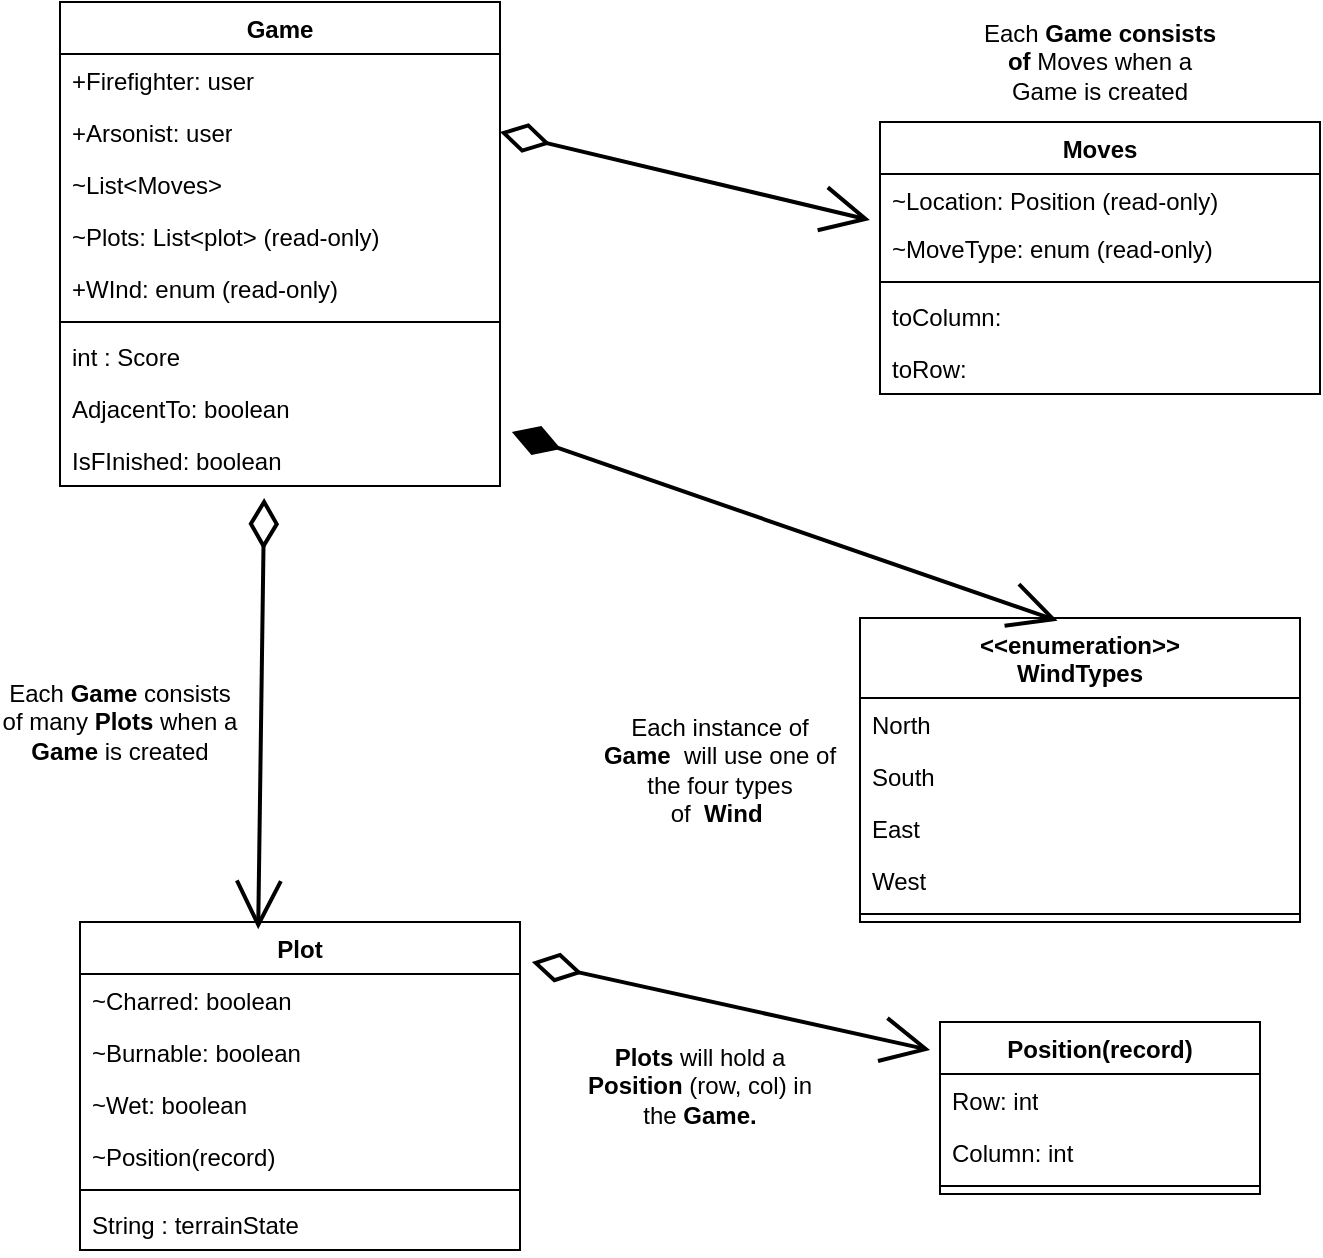 <mxfile version="24.8.3">
  <diagram name="Page-1" id="W8P2e8QXl9jIIrar-pqP">
    <mxGraphModel dx="1674" dy="772" grid="1" gridSize="10" guides="1" tooltips="1" connect="1" arrows="1" fold="1" page="1" pageScale="1" pageWidth="850" pageHeight="1100" math="0" shadow="0">
      <root>
        <mxCell id="0" />
        <mxCell id="1" parent="0" />
        <mxCell id="U3xS2Xd4ZOhI2V2aKV24-5" value="Moves" style="swimlane;fontStyle=1;align=center;verticalAlign=top;childLayout=stackLayout;horizontal=1;startSize=26;horizontalStack=0;resizeParent=1;resizeParentMax=0;resizeLast=0;collapsible=1;marginBottom=0;whiteSpace=wrap;html=1;" parent="1" vertex="1">
          <mxGeometry x="530" y="110" width="220" height="136" as="geometry" />
        </mxCell>
        <mxCell id="U3xS2Xd4ZOhI2V2aKV24-6" value="~Location: Position (read-only)" style="text;strokeColor=none;fillColor=none;align=left;verticalAlign=top;spacingLeft=4;spacingRight=4;overflow=hidden;rotatable=0;points=[[0,0.5],[1,0.5]];portConstraint=eastwest;whiteSpace=wrap;html=1;" parent="U3xS2Xd4ZOhI2V2aKV24-5" vertex="1">
          <mxGeometry y="26" width="220" height="24" as="geometry" />
        </mxCell>
        <mxCell id="sLbZc5f34y555rs3LQ_W-33" value="~MoveType: enum (read-only)" style="text;strokeColor=none;fillColor=none;align=left;verticalAlign=top;spacingLeft=4;spacingRight=4;overflow=hidden;rotatable=0;points=[[0,0.5],[1,0.5]];portConstraint=eastwest;whiteSpace=wrap;html=1;" parent="U3xS2Xd4ZOhI2V2aKV24-5" vertex="1">
          <mxGeometry y="50" width="220" height="26" as="geometry" />
        </mxCell>
        <mxCell id="U3xS2Xd4ZOhI2V2aKV24-7" value="" style="line;strokeWidth=1;fillColor=none;align=left;verticalAlign=middle;spacingTop=-1;spacingLeft=3;spacingRight=3;rotatable=0;labelPosition=right;points=[];portConstraint=eastwest;strokeColor=inherit;" parent="U3xS2Xd4ZOhI2V2aKV24-5" vertex="1">
          <mxGeometry y="76" width="220" height="8" as="geometry" />
        </mxCell>
        <mxCell id="sLbZc5f34y555rs3LQ_W-39" value="toColumn:" style="text;strokeColor=none;fillColor=none;align=left;verticalAlign=top;spacingLeft=4;spacingRight=4;overflow=hidden;rotatable=0;points=[[0,0.5],[1,0.5]];portConstraint=eastwest;whiteSpace=wrap;html=1;" parent="U3xS2Xd4ZOhI2V2aKV24-5" vertex="1">
          <mxGeometry y="84" width="220" height="26" as="geometry" />
        </mxCell>
        <mxCell id="sLbZc5f34y555rs3LQ_W-40" value="toRow:&amp;nbsp;" style="text;strokeColor=none;fillColor=none;align=left;verticalAlign=top;spacingLeft=4;spacingRight=4;overflow=hidden;rotatable=0;points=[[0,0.5],[1,0.5]];portConstraint=eastwest;whiteSpace=wrap;html=1;" parent="U3xS2Xd4ZOhI2V2aKV24-5" vertex="1">
          <mxGeometry y="110" width="220" height="26" as="geometry" />
        </mxCell>
        <mxCell id="U3xS2Xd4ZOhI2V2aKV24-9" value="Game" style="swimlane;fontStyle=1;align=center;verticalAlign=top;childLayout=stackLayout;horizontal=1;startSize=26;horizontalStack=0;resizeParent=1;resizeParentMax=0;resizeLast=0;collapsible=1;marginBottom=0;whiteSpace=wrap;html=1;" parent="1" vertex="1">
          <mxGeometry x="120" y="50" width="220" height="242" as="geometry" />
        </mxCell>
        <mxCell id="sLbZc5f34y555rs3LQ_W-17" value="+Firefighter: user" style="text;strokeColor=none;fillColor=none;align=left;verticalAlign=top;spacingLeft=4;spacingRight=4;overflow=hidden;rotatable=0;points=[[0,0.5],[1,0.5]];portConstraint=eastwest;whiteSpace=wrap;html=1;" parent="U3xS2Xd4ZOhI2V2aKV24-9" vertex="1">
          <mxGeometry y="26" width="220" height="26" as="geometry" />
        </mxCell>
        <mxCell id="sLbZc5f34y555rs3LQ_W-16" value="+Arsonist: user" style="text;strokeColor=none;fillColor=none;align=left;verticalAlign=top;spacingLeft=4;spacingRight=4;overflow=hidden;rotatable=0;points=[[0,0.5],[1,0.5]];portConstraint=eastwest;whiteSpace=wrap;html=1;" parent="U3xS2Xd4ZOhI2V2aKV24-9" vertex="1">
          <mxGeometry y="52" width="220" height="26" as="geometry" />
        </mxCell>
        <mxCell id="sLbZc5f34y555rs3LQ_W-57" value="~List&amp;lt;Moves&amp;gt;" style="text;strokeColor=none;fillColor=none;align=left;verticalAlign=top;spacingLeft=4;spacingRight=4;overflow=hidden;rotatable=0;points=[[0,0.5],[1,0.5]];portConstraint=eastwest;whiteSpace=wrap;html=1;" parent="U3xS2Xd4ZOhI2V2aKV24-9" vertex="1">
          <mxGeometry y="78" width="220" height="26" as="geometry" />
        </mxCell>
        <mxCell id="mMBtxs_xHi3dSldJMzsw-3" value="~Plots: List&amp;lt;plot&amp;gt; (read-only)" style="text;strokeColor=none;fillColor=none;align=left;verticalAlign=top;spacingLeft=4;spacingRight=4;overflow=hidden;rotatable=0;points=[[0,0.5],[1,0.5]];portConstraint=eastwest;whiteSpace=wrap;html=1;" vertex="1" parent="U3xS2Xd4ZOhI2V2aKV24-9">
          <mxGeometry y="104" width="220" height="26" as="geometry" />
        </mxCell>
        <mxCell id="sLbZc5f34y555rs3LQ_W-64" value="+WInd: enum (read-only)" style="text;strokeColor=none;fillColor=none;align=left;verticalAlign=top;spacingLeft=4;spacingRight=4;overflow=hidden;rotatable=0;points=[[0,0.5],[1,0.5]];portConstraint=eastwest;whiteSpace=wrap;html=1;" parent="U3xS2Xd4ZOhI2V2aKV24-9" vertex="1">
          <mxGeometry y="130" width="220" height="26" as="geometry" />
        </mxCell>
        <mxCell id="U3xS2Xd4ZOhI2V2aKV24-11" value="" style="line;strokeWidth=1;fillColor=none;align=left;verticalAlign=middle;spacingTop=-1;spacingLeft=3;spacingRight=3;rotatable=0;labelPosition=right;points=[];portConstraint=eastwest;strokeColor=inherit;" parent="U3xS2Xd4ZOhI2V2aKV24-9" vertex="1">
          <mxGeometry y="156" width="220" height="8" as="geometry" />
        </mxCell>
        <mxCell id="U3xS2Xd4ZOhI2V2aKV24-12" value="int : Score" style="text;strokeColor=none;fillColor=none;align=left;verticalAlign=top;spacingLeft=4;spacingRight=4;overflow=hidden;rotatable=0;points=[[0,0.5],[1,0.5]];portConstraint=eastwest;whiteSpace=wrap;html=1;" parent="U3xS2Xd4ZOhI2V2aKV24-9" vertex="1">
          <mxGeometry y="164" width="220" height="26" as="geometry" />
        </mxCell>
        <mxCell id="mMBtxs_xHi3dSldJMzsw-1" value="AdjacentTo: boolean" style="text;strokeColor=none;fillColor=none;align=left;verticalAlign=top;spacingLeft=4;spacingRight=4;overflow=hidden;rotatable=0;points=[[0,0.5],[1,0.5]];portConstraint=eastwest;whiteSpace=wrap;html=1;" vertex="1" parent="U3xS2Xd4ZOhI2V2aKV24-9">
          <mxGeometry y="190" width="220" height="26" as="geometry" />
        </mxCell>
        <mxCell id="mMBtxs_xHi3dSldJMzsw-2" value="IsFInished: boolean" style="text;strokeColor=none;fillColor=none;align=left;verticalAlign=top;spacingLeft=4;spacingRight=4;overflow=hidden;rotatable=0;points=[[0,0.5],[1,0.5]];portConstraint=eastwest;whiteSpace=wrap;html=1;" vertex="1" parent="U3xS2Xd4ZOhI2V2aKV24-9">
          <mxGeometry y="216" width="220" height="26" as="geometry" />
        </mxCell>
        <mxCell id="U3xS2Xd4ZOhI2V2aKV24-17" value="Plot" style="swimlane;fontStyle=1;align=center;verticalAlign=top;childLayout=stackLayout;horizontal=1;startSize=26;horizontalStack=0;resizeParent=1;resizeParentMax=0;resizeLast=0;collapsible=1;marginBottom=0;whiteSpace=wrap;html=1;" parent="1" vertex="1">
          <mxGeometry x="130" y="510" width="220" height="164" as="geometry" />
        </mxCell>
        <mxCell id="U3xS2Xd4ZOhI2V2aKV24-18" value="~Charred: boolean" style="text;strokeColor=none;fillColor=none;align=left;verticalAlign=top;spacingLeft=4;spacingRight=4;overflow=hidden;rotatable=0;points=[[0,0.5],[1,0.5]];portConstraint=eastwest;whiteSpace=wrap;html=1;" parent="U3xS2Xd4ZOhI2V2aKV24-17" vertex="1">
          <mxGeometry y="26" width="220" height="26" as="geometry" />
        </mxCell>
        <mxCell id="sLbZc5f34y555rs3LQ_W-11" value="~Burnable: boolean" style="text;strokeColor=none;fillColor=none;align=left;verticalAlign=top;spacingLeft=4;spacingRight=4;overflow=hidden;rotatable=0;points=[[0,0.5],[1,0.5]];portConstraint=eastwest;whiteSpace=wrap;html=1;" parent="U3xS2Xd4ZOhI2V2aKV24-17" vertex="1">
          <mxGeometry y="52" width="220" height="26" as="geometry" />
        </mxCell>
        <mxCell id="sLbZc5f34y555rs3LQ_W-19" value="~Wet: boolean" style="text;strokeColor=none;fillColor=none;align=left;verticalAlign=top;spacingLeft=4;spacingRight=4;overflow=hidden;rotatable=0;points=[[0,0.5],[1,0.5]];portConstraint=eastwest;whiteSpace=wrap;html=1;" parent="U3xS2Xd4ZOhI2V2aKV24-17" vertex="1">
          <mxGeometry y="78" width="220" height="26" as="geometry" />
        </mxCell>
        <mxCell id="mMBtxs_xHi3dSldJMzsw-4" value="~Position(record)" style="text;strokeColor=none;fillColor=none;align=left;verticalAlign=top;spacingLeft=4;spacingRight=4;overflow=hidden;rotatable=0;points=[[0,0.5],[1,0.5]];portConstraint=eastwest;whiteSpace=wrap;html=1;" vertex="1" parent="U3xS2Xd4ZOhI2V2aKV24-17">
          <mxGeometry y="104" width="220" height="26" as="geometry" />
        </mxCell>
        <mxCell id="U3xS2Xd4ZOhI2V2aKV24-19" value="" style="line;strokeWidth=1;fillColor=none;align=left;verticalAlign=middle;spacingTop=-1;spacingLeft=3;spacingRight=3;rotatable=0;labelPosition=right;points=[];portConstraint=eastwest;strokeColor=inherit;" parent="U3xS2Xd4ZOhI2V2aKV24-17" vertex="1">
          <mxGeometry y="130" width="220" height="8" as="geometry" />
        </mxCell>
        <mxCell id="U3xS2Xd4ZOhI2V2aKV24-20" value="String : terrainState" style="text;strokeColor=none;fillColor=none;align=left;verticalAlign=top;spacingLeft=4;spacingRight=4;overflow=hidden;rotatable=0;points=[[0,0.5],[1,0.5]];portConstraint=eastwest;whiteSpace=wrap;html=1;" parent="U3xS2Xd4ZOhI2V2aKV24-17" vertex="1">
          <mxGeometry y="138" width="220" height="26" as="geometry" />
        </mxCell>
        <mxCell id="sLbZc5f34y555rs3LQ_W-35" value="Position(record)" style="swimlane;fontStyle=1;align=center;verticalAlign=top;childLayout=stackLayout;horizontal=1;startSize=26;horizontalStack=0;resizeParent=1;resizeParentMax=0;resizeLast=0;collapsible=1;marginBottom=0;whiteSpace=wrap;html=1;" parent="1" vertex="1">
          <mxGeometry x="560" y="560" width="160" height="86" as="geometry" />
        </mxCell>
        <mxCell id="sLbZc5f34y555rs3LQ_W-36" value="Row: int" style="text;strokeColor=none;fillColor=none;align=left;verticalAlign=top;spacingLeft=4;spacingRight=4;overflow=hidden;rotatable=0;points=[[0,0.5],[1,0.5]];portConstraint=eastwest;whiteSpace=wrap;html=1;" parent="sLbZc5f34y555rs3LQ_W-35" vertex="1">
          <mxGeometry y="26" width="160" height="26" as="geometry" />
        </mxCell>
        <mxCell id="sLbZc5f34y555rs3LQ_W-41" value="Column: int" style="text;strokeColor=none;fillColor=none;align=left;verticalAlign=top;spacingLeft=4;spacingRight=4;overflow=hidden;rotatable=0;points=[[0,0.5],[1,0.5]];portConstraint=eastwest;whiteSpace=wrap;html=1;" parent="sLbZc5f34y555rs3LQ_W-35" vertex="1">
          <mxGeometry y="52" width="160" height="26" as="geometry" />
        </mxCell>
        <mxCell id="sLbZc5f34y555rs3LQ_W-37" value="" style="line;strokeWidth=1;fillColor=none;align=left;verticalAlign=middle;spacingTop=-1;spacingLeft=3;spacingRight=3;rotatable=0;labelPosition=right;points=[];portConstraint=eastwest;strokeColor=inherit;" parent="sLbZc5f34y555rs3LQ_W-35" vertex="1">
          <mxGeometry y="78" width="160" height="8" as="geometry" />
        </mxCell>
        <mxCell id="sLbZc5f34y555rs3LQ_W-66" value="" style="endArrow=open;html=1;rounded=0;exitX=0.464;exitY=1.231;exitDx=0;exitDy=0;startArrow=diamondThin;startFill=0;strokeWidth=2;targetPerimeterSpacing=0;endSize=20;startSize=20;endFill=0;exitPerimeter=0;entryX=0.405;entryY=0.022;entryDx=0;entryDy=0;entryPerimeter=0;" parent="1" edge="1" target="U3xS2Xd4ZOhI2V2aKV24-17" source="mMBtxs_xHi3dSldJMzsw-2">
          <mxGeometry width="50" height="50" relative="1" as="geometry">
            <mxPoint x="220" y="404" as="sourcePoint" />
            <mxPoint x="219" y="550" as="targetPoint" />
          </mxGeometry>
        </mxCell>
        <mxCell id="sLbZc5f34y555rs3LQ_W-67" value="&amp;lt;&amp;lt;enumeration&amp;gt;&amp;gt;&lt;div&gt;WindTypes&lt;/div&gt;" style="swimlane;fontStyle=1;align=center;verticalAlign=top;childLayout=stackLayout;horizontal=1;startSize=40;horizontalStack=0;resizeParent=1;resizeParentMax=0;resizeLast=0;collapsible=1;marginBottom=0;whiteSpace=wrap;html=1;" parent="1" vertex="1">
          <mxGeometry x="520" y="358" width="220" height="152" as="geometry">
            <mxRectangle x="560" y="500" width="140" height="40" as="alternateBounds" />
          </mxGeometry>
        </mxCell>
        <mxCell id="sLbZc5f34y555rs3LQ_W-68" value="North" style="text;strokeColor=none;fillColor=none;align=left;verticalAlign=top;spacingLeft=4;spacingRight=4;overflow=hidden;rotatable=0;points=[[0,0.5],[1,0.5]];portConstraint=eastwest;whiteSpace=wrap;html=1;" parent="sLbZc5f34y555rs3LQ_W-67" vertex="1">
          <mxGeometry y="40" width="220" height="26" as="geometry" />
        </mxCell>
        <mxCell id="sLbZc5f34y555rs3LQ_W-73" value="South" style="text;strokeColor=none;fillColor=none;align=left;verticalAlign=top;spacingLeft=4;spacingRight=4;overflow=hidden;rotatable=0;points=[[0,0.5],[1,0.5]];portConstraint=eastwest;whiteSpace=wrap;html=1;" parent="sLbZc5f34y555rs3LQ_W-67" vertex="1">
          <mxGeometry y="66" width="220" height="26" as="geometry" />
        </mxCell>
        <mxCell id="sLbZc5f34y555rs3LQ_W-72" value="East" style="text;strokeColor=none;fillColor=none;align=left;verticalAlign=top;spacingLeft=4;spacingRight=4;overflow=hidden;rotatable=0;points=[[0,0.5],[1,0.5]];portConstraint=eastwest;whiteSpace=wrap;html=1;" parent="sLbZc5f34y555rs3LQ_W-67" vertex="1">
          <mxGeometry y="92" width="220" height="26" as="geometry" />
        </mxCell>
        <mxCell id="sLbZc5f34y555rs3LQ_W-69" value="West" style="text;strokeColor=none;fillColor=none;align=left;verticalAlign=top;spacingLeft=4;spacingRight=4;overflow=hidden;rotatable=0;points=[[0,0.5],[1,0.5]];portConstraint=eastwest;whiteSpace=wrap;html=1;" parent="sLbZc5f34y555rs3LQ_W-67" vertex="1">
          <mxGeometry y="118" width="220" height="26" as="geometry" />
        </mxCell>
        <mxCell id="sLbZc5f34y555rs3LQ_W-70" value="" style="line;strokeWidth=1;fillColor=none;align=left;verticalAlign=middle;spacingTop=-1;spacingLeft=3;spacingRight=3;rotatable=0;labelPosition=right;points=[];portConstraint=eastwest;strokeColor=inherit;" parent="sLbZc5f34y555rs3LQ_W-67" vertex="1">
          <mxGeometry y="144" width="220" height="8" as="geometry" />
        </mxCell>
        <mxCell id="sLbZc5f34y555rs3LQ_W-76" value="" style="endArrow=open;html=1;rounded=0;exitX=1;exitY=0.5;exitDx=0;exitDy=0;startArrow=diamondThin;startFill=0;strokeWidth=2;targetPerimeterSpacing=0;endSize=20;startSize=20;endFill=0;entryX=-0.023;entryY=-0.038;entryDx=0;entryDy=0;entryPerimeter=0;" parent="1" source="sLbZc5f34y555rs3LQ_W-16" edge="1" target="sLbZc5f34y555rs3LQ_W-33">
          <mxGeometry width="50" height="50" relative="1" as="geometry">
            <mxPoint x="670.41" y="44" as="sourcePoint" />
            <mxPoint x="669.41" y="190" as="targetPoint" />
          </mxGeometry>
        </mxCell>
        <mxCell id="sLbZc5f34y555rs3LQ_W-77" value="" style="endArrow=open;html=1;rounded=0;exitX=1.027;exitY=-0.038;exitDx=0;exitDy=0;startArrow=diamondThin;startFill=1;strokeWidth=2;targetPerimeterSpacing=0;endSize=20;startSize=20;endFill=0;entryX=0.449;entryY=0.009;entryDx=0;entryDy=0;entryPerimeter=0;exitPerimeter=0;" parent="1" target="sLbZc5f34y555rs3LQ_W-67" edge="1" source="mMBtxs_xHi3dSldJMzsw-2">
          <mxGeometry width="50" height="50" relative="1" as="geometry">
            <mxPoint x="341" y="310" as="sourcePoint" />
            <mxPoint x="340" y="456" as="targetPoint" />
          </mxGeometry>
        </mxCell>
        <mxCell id="sLbZc5f34y555rs3LQ_W-79" value="Each instance of &lt;b&gt;Game&amp;nbsp;&amp;nbsp;&lt;/b&gt;will use one of the four types of&amp;nbsp;&lt;b&gt;&amp;nbsp;Wind&lt;/b&gt;&amp;nbsp;" style="whiteSpace=wrap;html=1;fillColor=none;strokeColor=none;" parent="1" vertex="1">
          <mxGeometry x="390" y="404" width="120" height="60" as="geometry" />
        </mxCell>
        <mxCell id="sLbZc5f34y555rs3LQ_W-80" value="Each &lt;b&gt;Game consists of &lt;/b&gt;Moves when a Game is created&lt;span style=&quot;color: rgba(0, 0, 0, 0); font-family: monospace; font-size: 0px; text-align: start; text-wrap-mode: nowrap;&quot;&gt;%3CmxGraphModel%3E%3Croot%3E%3CmxCell%20id%3D%220%22%2F%3E%3CmxCell%20id%3D%221%22%20parent%3D%220%22%2F%3E%3CmxCell%20id%3D%222%22%20value%3D%22%22%20style%3D%22endArrow%3Dopen%3Bhtml%3D1%3Brounded%3D0%3BexitX%3D1%3BexitY%3D0.5%3BexitDx%3D0%3BexitDy%3D0%3BstartArrow%3DdiamondThin%3BstartFill%3D0%3BstrokeWidth%3D2%3BtargetPerimeterSpacing%3D0%3BendSize%3D20%3BstartSize%3D20%3BendFill%3D0%3B%22%20edge%3D%221%22%20parent%3D%221%22%3E%3CmxGeometry%20width%3D%2250%22%20height%3D%2250%22%20relative%3D%221%22%20as%3D%22geometry%22%3E%3CmxPoint%20x%3D%22220%22%20y%3D%22404%22%20as%3D%22sourcePoint%22%2F%3E%3CmxPoint%20x%3D%22219%22%20y%3D%22550%22%20as%3D%22targetPoint%22%2F%3E%3C%2FmxGeometry%3E%3C%2FmxCell%3E%3C%2Froot%3E%3C%2FmxGraphModel%3E&lt;b&gt;Moves&lt;/b&gt;&lt;/span&gt;" style="whiteSpace=wrap;html=1;strokeColor=none;fillColor=none;" parent="1" vertex="1">
          <mxGeometry x="580" y="50" width="120" height="60" as="geometry" />
        </mxCell>
        <mxCell id="sLbZc5f34y555rs3LQ_W-83" value="Each &lt;b&gt;Game&amp;nbsp;&lt;/b&gt;consists of many&lt;b&gt; Plots&lt;/b&gt;&amp;nbsp;when a &lt;b&gt;Game&lt;/b&gt;&amp;nbsp;is created&lt;span style=&quot;color: rgba(0, 0, 0, 0); font-family: monospace; font-size: 0px; text-align: start; text-wrap-mode: nowrap;&quot;&gt;%3CmxGraphModel%3E%3Croot%3E%3CmxCell%20id%3D%220%22%2F%3E%3CmxCell%20id%3D%221%22%20parent%3D%220%22%2F%3E%3CmxCell%20id%3D%222%22%20value%3D%22%22%20style%3D%22endArrow%3Dopen%3Bhtml%3D1%3Brounded%3D0%3BexitX%3D1%3BexitY%3D0.5%3BexitDx%3D0%3BexitDy%3D0%3BstartArrow%3DdiamondThin%3BstartFill%3D0%3BstrokeWidth%3D2%3BtargetPerimeterSpacing%3D0%3BendSize%3D20%3BstartSize%3D20%3BendFill%3D0%3B%22%20edge%3D%221%22%20parent%3D%221%22%3E%3CmxGeometry%20width%3D%2250%22%20height%3D%2250%22%20relative%3D%221%22%20as%3D%22geometry%22%3E%3CmxPoint%20x%3D%22220%22%20y%3D%22404%22%20as%3D%22sourcePoint%22%2F%3E%3CmxPoint%20x%3D%22219%22%20y%3D%22550%22%20as%3D%22targetPoint%22%2F%3E%3C%2FmxGeometry%3E%3C%2FmxCell%3E%3C%2Froot%3E%3C%2FmxGraphModel%3E&lt;b&gt;Moves&lt;/b&gt;&lt;/span&gt;" style="whiteSpace=wrap;html=1;strokeColor=none;fillColor=none;" parent="1" vertex="1">
          <mxGeometry x="90" y="380" width="120" height="60" as="geometry" />
        </mxCell>
        <mxCell id="mMBtxs_xHi3dSldJMzsw-5" value="" style="endArrow=open;html=1;rounded=0;exitX=1.027;exitY=-0.231;exitDx=0;exitDy=0;startArrow=diamondThin;startFill=0;strokeWidth=2;targetPerimeterSpacing=0;endSize=20;startSize=20;endFill=0;exitPerimeter=0;entryX=-0.031;entryY=0.163;entryDx=0;entryDy=0;entryPerimeter=0;" edge="1" parent="1" source="U3xS2Xd4ZOhI2V2aKV24-18" target="sLbZc5f34y555rs3LQ_W-35">
          <mxGeometry width="50" height="50" relative="1" as="geometry">
            <mxPoint x="433" y="430" as="sourcePoint" />
            <mxPoint x="430" y="646" as="targetPoint" />
          </mxGeometry>
        </mxCell>
        <mxCell id="mMBtxs_xHi3dSldJMzsw-7" value="&lt;b&gt;Plots&lt;/b&gt; will hold a &lt;b&gt;Position&lt;/b&gt;&amp;nbsp;(row, col) in the &lt;b&gt;Game.&lt;/b&gt;" style="whiteSpace=wrap;html=1;fillColor=none;strokeColor=none;" vertex="1" parent="1">
          <mxGeometry x="380" y="562" width="120" height="60" as="geometry" />
        </mxCell>
      </root>
    </mxGraphModel>
  </diagram>
</mxfile>
